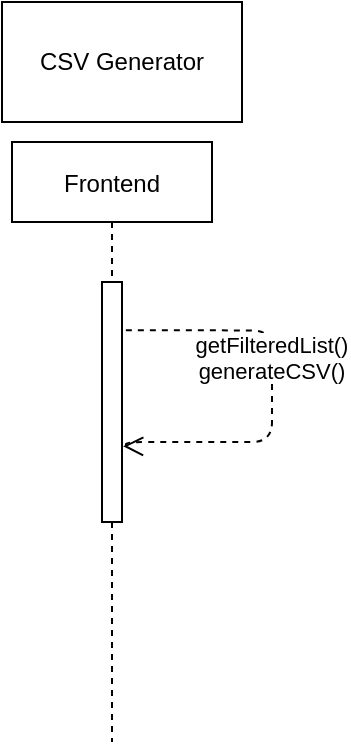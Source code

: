 <mxfile version="17.5.1" type="device"><diagram id="kgpKYQtTHZ0yAKxKKP6v" name="Page-1"><mxGraphModel dx="981" dy="522" grid="1" gridSize="10" guides="1" tooltips="1" connect="1" arrows="1" fold="1" page="1" pageScale="1" pageWidth="850" pageHeight="1100" math="0" shadow="0"><root><mxCell id="0"/><mxCell id="1" parent="0"/><mxCell id="3nuBFxr9cyL0pnOWT2aG-1" value="Frontend" style="shape=umlLifeline;perimeter=lifelinePerimeter;container=1;collapsible=0;recursiveResize=0;rounded=0;shadow=0;strokeWidth=1;" parent="1" vertex="1"><mxGeometry x="120" y="80" width="100" height="300" as="geometry"/></mxCell><mxCell id="3nuBFxr9cyL0pnOWT2aG-2" value="" style="points=[];perimeter=orthogonalPerimeter;rounded=0;shadow=0;strokeWidth=1;" parent="3nuBFxr9cyL0pnOWT2aG-1" vertex="1"><mxGeometry x="45" y="70" width="10" height="120" as="geometry"/></mxCell><mxCell id="wdYpvNxmn-IIgo8C5KcQ-3" value="CSV Generator" style="rounded=0;whiteSpace=wrap;html=1;" parent="1" vertex="1"><mxGeometry x="115" y="10" width="120" height="60" as="geometry"/></mxCell><mxCell id="KAZrJkm3I6PHbEaiVXB8-5" value="getFilteredList()&#xA;generateCSV()" style="verticalAlign=bottom;endArrow=open;dashed=1;endSize=8;shadow=0;strokeWidth=1;exitX=1.193;exitY=0.526;exitDx=0;exitDy=0;exitPerimeter=0;edgeStyle=orthogonalEdgeStyle;entryX=1.055;entryY=0.888;entryDx=0;entryDy=0;entryPerimeter=0;" edge="1" parent="1"><mxGeometry relative="1" as="geometry"><mxPoint x="175.55" y="232.08" as="targetPoint"/><mxPoint x="176.93" y="174.16" as="sourcePoint"/><Array as="points"><mxPoint x="250" y="174"/><mxPoint x="250" y="230"/><mxPoint x="177" y="230"/><mxPoint x="177" y="232"/></Array></mxGeometry></mxCell></root></mxGraphModel></diagram></mxfile>